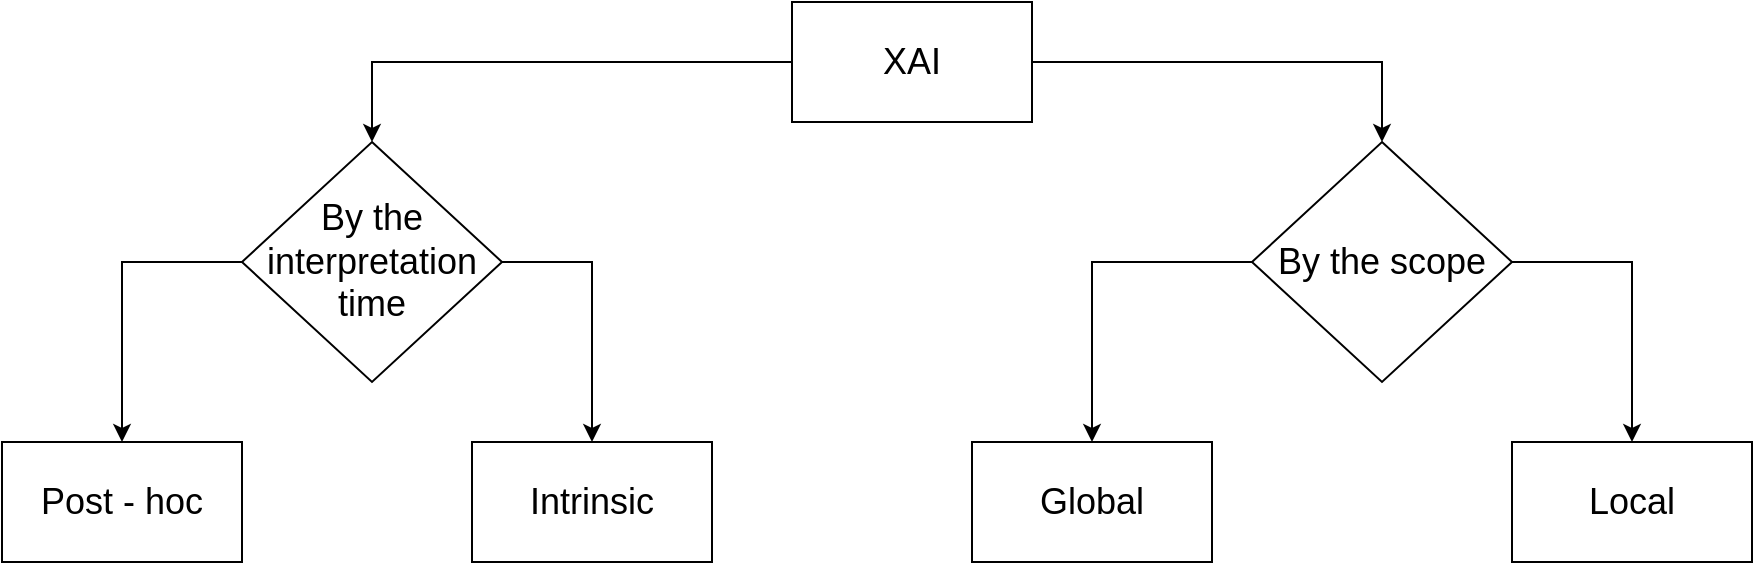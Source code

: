 <mxfile version="15.4.3" type="github">
  <diagram id="sAiz3fwd6c5k1yTrx6B4" name="Page-1">
    <mxGraphModel dx="1021" dy="562" grid="1" gridSize="10" guides="1" tooltips="1" connect="1" arrows="1" fold="1" page="1" pageScale="1" pageWidth="850" pageHeight="1100" math="0" shadow="0">
      <root>
        <mxCell id="0" />
        <mxCell id="1" parent="0" />
        <mxCell id="E4Xg9mnB9qlfMcUTHcWA-8" style="edgeStyle=orthogonalEdgeStyle;rounded=0;orthogonalLoop=1;jettySize=auto;html=1;entryX=0.5;entryY=0;entryDx=0;entryDy=0;fontSize=18;" parent="1" source="E4Xg9mnB9qlfMcUTHcWA-1" target="E4Xg9mnB9qlfMcUTHcWA-3" edge="1">
          <mxGeometry relative="1" as="geometry" />
        </mxCell>
        <mxCell id="E4Xg9mnB9qlfMcUTHcWA-9" style="edgeStyle=orthogonalEdgeStyle;rounded=0;orthogonalLoop=1;jettySize=auto;html=1;entryX=0.5;entryY=0;entryDx=0;entryDy=0;fontSize=18;" parent="1" source="E4Xg9mnB9qlfMcUTHcWA-1" target="E4Xg9mnB9qlfMcUTHcWA-2" edge="1">
          <mxGeometry relative="1" as="geometry" />
        </mxCell>
        <mxCell id="E4Xg9mnB9qlfMcUTHcWA-1" value="XAI" style="rounded=0;whiteSpace=wrap;html=1;fontSize=18;" parent="1" vertex="1">
          <mxGeometry x="420" y="80" width="120" height="60" as="geometry" />
        </mxCell>
        <mxCell id="E4Xg9mnB9qlfMcUTHcWA-10" style="edgeStyle=orthogonalEdgeStyle;rounded=0;orthogonalLoop=1;jettySize=auto;html=1;exitX=0;exitY=0.5;exitDx=0;exitDy=0;entryX=0.5;entryY=0;entryDx=0;entryDy=0;fontSize=18;" parent="1" source="E4Xg9mnB9qlfMcUTHcWA-2" target="E4Xg9mnB9qlfMcUTHcWA-4" edge="1">
          <mxGeometry relative="1" as="geometry" />
        </mxCell>
        <mxCell id="E4Xg9mnB9qlfMcUTHcWA-11" style="edgeStyle=orthogonalEdgeStyle;rounded=0;orthogonalLoop=1;jettySize=auto;html=1;exitX=1;exitY=0.5;exitDx=0;exitDy=0;entryX=0.5;entryY=0;entryDx=0;entryDy=0;fontSize=18;" parent="1" source="E4Xg9mnB9qlfMcUTHcWA-2" target="E4Xg9mnB9qlfMcUTHcWA-5" edge="1">
          <mxGeometry relative="1" as="geometry" />
        </mxCell>
        <mxCell id="E4Xg9mnB9qlfMcUTHcWA-2" value="By the interpretation time" style="rhombus;whiteSpace=wrap;html=1;fontSize=18;" parent="1" vertex="1">
          <mxGeometry x="145" y="150" width="130" height="120" as="geometry" />
        </mxCell>
        <mxCell id="E4Xg9mnB9qlfMcUTHcWA-12" style="edgeStyle=orthogonalEdgeStyle;rounded=0;orthogonalLoop=1;jettySize=auto;html=1;exitX=0;exitY=0.5;exitDx=0;exitDy=0;entryX=0.5;entryY=0;entryDx=0;entryDy=0;fontSize=18;" parent="1" source="E4Xg9mnB9qlfMcUTHcWA-3" target="E4Xg9mnB9qlfMcUTHcWA-7" edge="1">
          <mxGeometry relative="1" as="geometry" />
        </mxCell>
        <mxCell id="E4Xg9mnB9qlfMcUTHcWA-13" style="edgeStyle=orthogonalEdgeStyle;rounded=0;orthogonalLoop=1;jettySize=auto;html=1;exitX=1;exitY=0.5;exitDx=0;exitDy=0;fontSize=18;" parent="1" source="E4Xg9mnB9qlfMcUTHcWA-3" target="E4Xg9mnB9qlfMcUTHcWA-6" edge="1">
          <mxGeometry relative="1" as="geometry" />
        </mxCell>
        <mxCell id="E4Xg9mnB9qlfMcUTHcWA-3" value="By the scope" style="rhombus;whiteSpace=wrap;html=1;fontSize=18;" parent="1" vertex="1">
          <mxGeometry x="650" y="150" width="130" height="120" as="geometry" />
        </mxCell>
        <mxCell id="E4Xg9mnB9qlfMcUTHcWA-4" value="Post - hoc" style="rounded=0;whiteSpace=wrap;html=1;fontSize=18;" parent="1" vertex="1">
          <mxGeometry x="25" y="300" width="120" height="60" as="geometry" />
        </mxCell>
        <mxCell id="E4Xg9mnB9qlfMcUTHcWA-5" value="Intrinsic" style="rounded=0;whiteSpace=wrap;html=1;fontSize=18;" parent="1" vertex="1">
          <mxGeometry x="260" y="300" width="120" height="60" as="geometry" />
        </mxCell>
        <mxCell id="E4Xg9mnB9qlfMcUTHcWA-6" value="Local" style="rounded=0;whiteSpace=wrap;html=1;fontSize=18;" parent="1" vertex="1">
          <mxGeometry x="780" y="300" width="120" height="60" as="geometry" />
        </mxCell>
        <mxCell id="E4Xg9mnB9qlfMcUTHcWA-7" value="Global" style="rounded=0;whiteSpace=wrap;html=1;fontSize=18;" parent="1" vertex="1">
          <mxGeometry x="510" y="300" width="120" height="60" as="geometry" />
        </mxCell>
      </root>
    </mxGraphModel>
  </diagram>
</mxfile>
